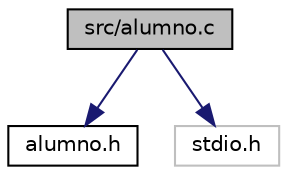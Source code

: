 digraph "src/alumno.c"
{
 // LATEX_PDF_SIZE
  edge [fontname="Helvetica",fontsize="10",labelfontname="Helvetica",labelfontsize="10"];
  node [fontname="Helvetica",fontsize="10",shape=record];
  Node1 [label="src/alumno.c",height=0.2,width=0.4,color="black", fillcolor="grey75", style="filled", fontcolor="black",tooltip="Codigo fuente de las funciones de alumno."];
  Node1 -> Node2 [color="midnightblue",fontsize="10",style="solid",fontname="Helvetica"];
  Node2 [label="alumno.h",height=0.2,width=0.4,color="black", fillcolor="white", style="filled",URL="$alumno_8h.html",tooltip="Cabecera del modulo con las fucniones de alumno."];
  Node1 -> Node3 [color="midnightblue",fontsize="10",style="solid",fontname="Helvetica"];
  Node3 [label="stdio.h",height=0.2,width=0.4,color="grey75", fillcolor="white", style="filled",tooltip=" "];
}
